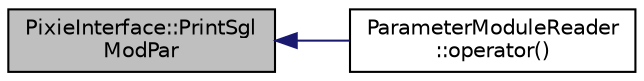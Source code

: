 digraph "PixieInterface::PrintSglModPar"
{
  edge [fontname="Helvetica",fontsize="10",labelfontname="Helvetica",labelfontsize="10"];
  node [fontname="Helvetica",fontsize="10",shape=record];
  rankdir="LR";
  Node1 [label="PixieInterface::PrintSgl\lModPar",height=0.2,width=0.4,color="black", fillcolor="grey75", style="filled", fontcolor="black"];
  Node1 -> Node2 [dir="back",color="midnightblue",fontsize="10",style="solid",fontname="Helvetica"];
  Node2 [label="ParameterModuleReader\l::operator()",height=0.2,width=0.4,color="black", fillcolor="white", style="filled",URL="$d4/d6d/class_parameter_module_reader.html#ac210bba342dc586a7eb1e3ae974099de"];
}
